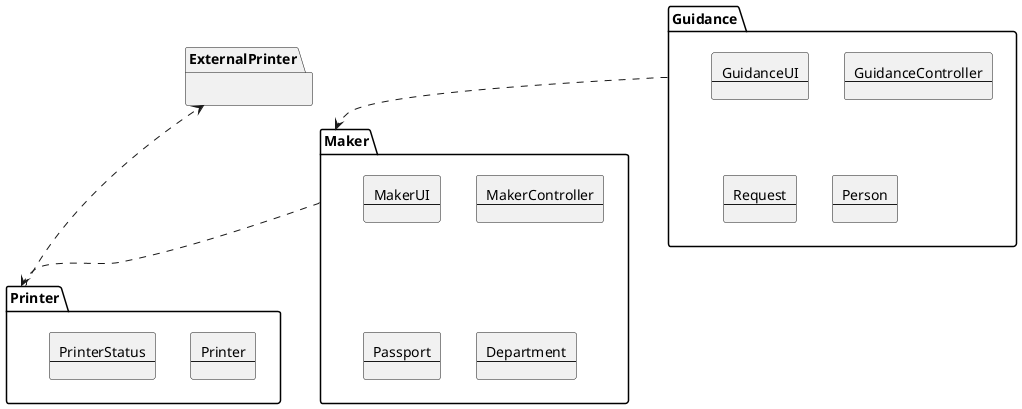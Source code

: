 #serv

@startuml
package Maker {
rectangle r1 [MakerUI 
---]
rectangle r2 [MakerController
----]
rectangle r211 [Passport
----]
rectangle rq2 [Department
----]
}

package Guidance {
rectangle r3 [GuidanceUI 
---]
rectangle r4 [GuidanceController
----]
rectangle r21 [Request
----]
rectangle r2ww1 [Person
----]
}

package Printer {
rectangle r5 [Printer 
---]
rectangle r6 [PrinterStatus
----]
}

package ExternalPrinter {
}

Guidance ..> Maker
Maker ..> Printer
Printer ..> ExternalPrinter

ExternalPrinter -[hidden]- Maker
@enduml

#deployment

@startuml
actor Operator as o
actor Client as c

node "Central department" as d
node "Client terminal" as ct
node "Operator terminal" as ot
node Printer as p

c --> ct
d <-- ct
o -- ot
d <-- ot
d -- p
@enduml

# subsystems

@startuml
skinparam rectangle {
    BorderStyle dashed
}

rectangle "Application level" {
package "Client terminal" as CT
package "Operator environment" as OR
package "Printer interface" as IP
package "Department database" as DB
}

OR <.. CT
OR ..> IP

rectangle "Middle level" {
package JDK
package JVM
package RDBMS
package "Printer driver" as DR
}

DB ..> RDBMS
IP ..> DR
OR ..> JDK
CT ..> JDK
JDK ..> JVM

rectangle "System software level" {
package Printer as P
package "TCP/IP" as TCP
}

DR ..> P
RDBMS ..> TCP
JVM ..> TCP

RDBMS -[hidden]- IP
@enduml
